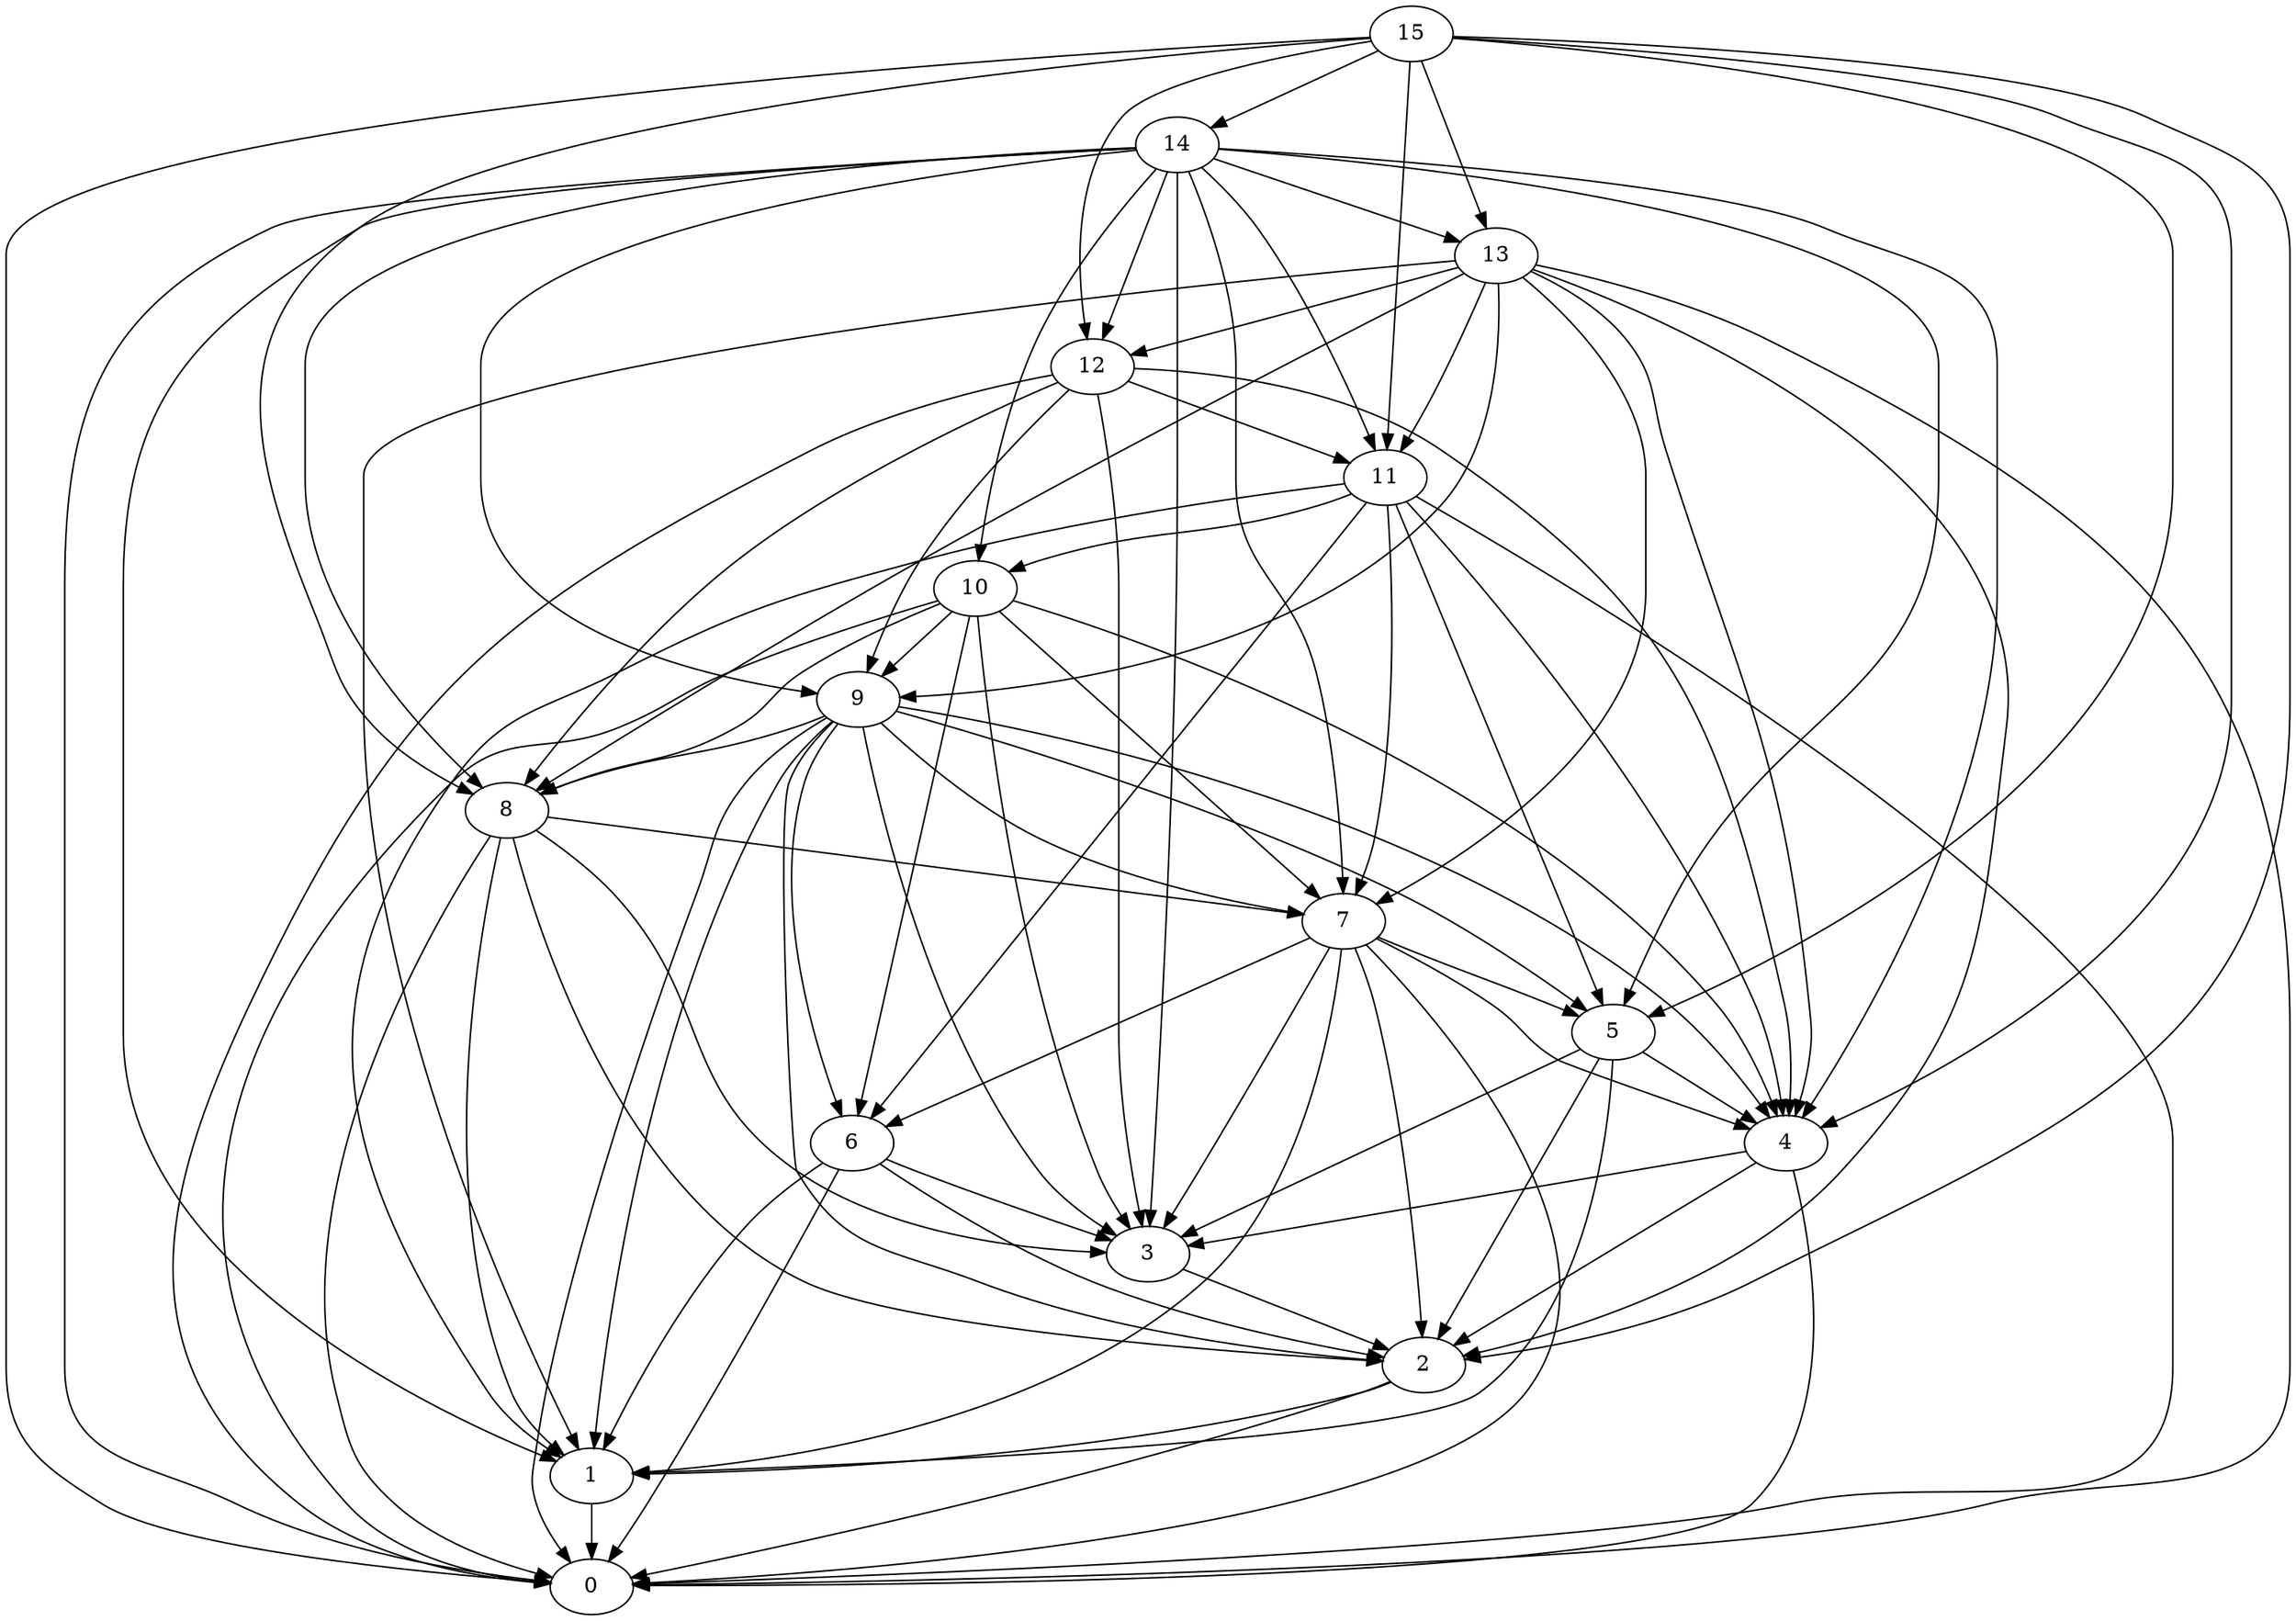 digraph "Random_Nodes_16_Density_5.38_CCR_1.00_WeightType_Random_Homogeneous-6" {
15 [Weight=23];
14 [Weight=42];
13 [Weight=42];
12 [Weight=37];
11 [Weight=42];
10 [Weight=42];
9 [Weight=32];
8 [Weight=37];
7 [Weight=18];
5 [Weight=23];
6 [Weight=46];
4 [Weight=18];
3 [Weight=32];
2 [Weight=28];
1 [Weight=28];
0 [Weight=18];
14 -> 3 [Weight=4];
2 -> 0 [Weight=4];
15 -> 12 [Weight=9];
14 -> 4 [Weight=2];
15 -> 8 [Weight=5];
11 -> 4 [Weight=4];
9 -> 3 [Weight=7];
13 -> 1 [Weight=10];
13 -> 4 [Weight=5];
11 -> 6 [Weight=7];
15 -> 11 [Weight=6];
12 -> 8 [Weight=3];
11 -> 1 [Weight=9];
14 -> 0 [Weight=3];
3 -> 2 [Weight=10];
14 -> 5 [Weight=8];
14 -> 12 [Weight=9];
4 -> 3 [Weight=2];
15 -> 14 [Weight=2];
6 -> 0 [Weight=9];
9 -> 0 [Weight=5];
7 -> 3 [Weight=6];
15 -> 2 [Weight=5];
8 -> 2 [Weight=6];
13 -> 7 [Weight=3];
11 -> 5 [Weight=7];
14 -> 8 [Weight=3];
13 -> 12 [Weight=8];
7 -> 2 [Weight=6];
5 -> 4 [Weight=6];
10 -> 4 [Weight=3];
13 -> 2 [Weight=6];
14 -> 13 [Weight=4];
11 -> 10 [Weight=3];
14 -> 11 [Weight=8];
9 -> 7 [Weight=10];
9 -> 5 [Weight=7];
6 -> 1 [Weight=10];
10 -> 7 [Weight=7];
9 -> 4 [Weight=2];
2 -> 1 [Weight=8];
5 -> 2 [Weight=4];
7 -> 0 [Weight=4];
10 -> 8 [Weight=9];
7 -> 4 [Weight=9];
4 -> 0 [Weight=9];
6 -> 2 [Weight=10];
12 -> 0 [Weight=4];
14 -> 1 [Weight=10];
7 -> 6 [Weight=7];
14 -> 7 [Weight=2];
13 -> 11 [Weight=8];
15 -> 0 [Weight=4];
8 -> 0 [Weight=8];
9 -> 8 [Weight=7];
10 -> 9 [Weight=6];
9 -> 1 [Weight=3];
13 -> 8 [Weight=7];
6 -> 3 [Weight=2];
8 -> 3 [Weight=2];
15 -> 13 [Weight=6];
10 -> 0 [Weight=9];
10 -> 3 [Weight=7];
1 -> 0 [Weight=9];
15 -> 4 [Weight=4];
11 -> 0 [Weight=2];
12 -> 4 [Weight=3];
14 -> 10 [Weight=10];
12 -> 9 [Weight=8];
10 -> 6 [Weight=2];
11 -> 7 [Weight=10];
8 -> 1 [Weight=5];
15 -> 5 [Weight=10];
9 -> 2 [Weight=6];
8 -> 7 [Weight=6];
13 -> 0 [Weight=5];
12 -> 3 [Weight=9];
7 -> 5 [Weight=5];
14 -> 9 [Weight=2];
13 -> 9 [Weight=6];
5 -> 3 [Weight=2];
4 -> 2 [Weight=3];
7 -> 1 [Weight=3];
9 -> 6 [Weight=10];
5 -> 1 [Weight=7];
12 -> 11 [Weight=3];
}
